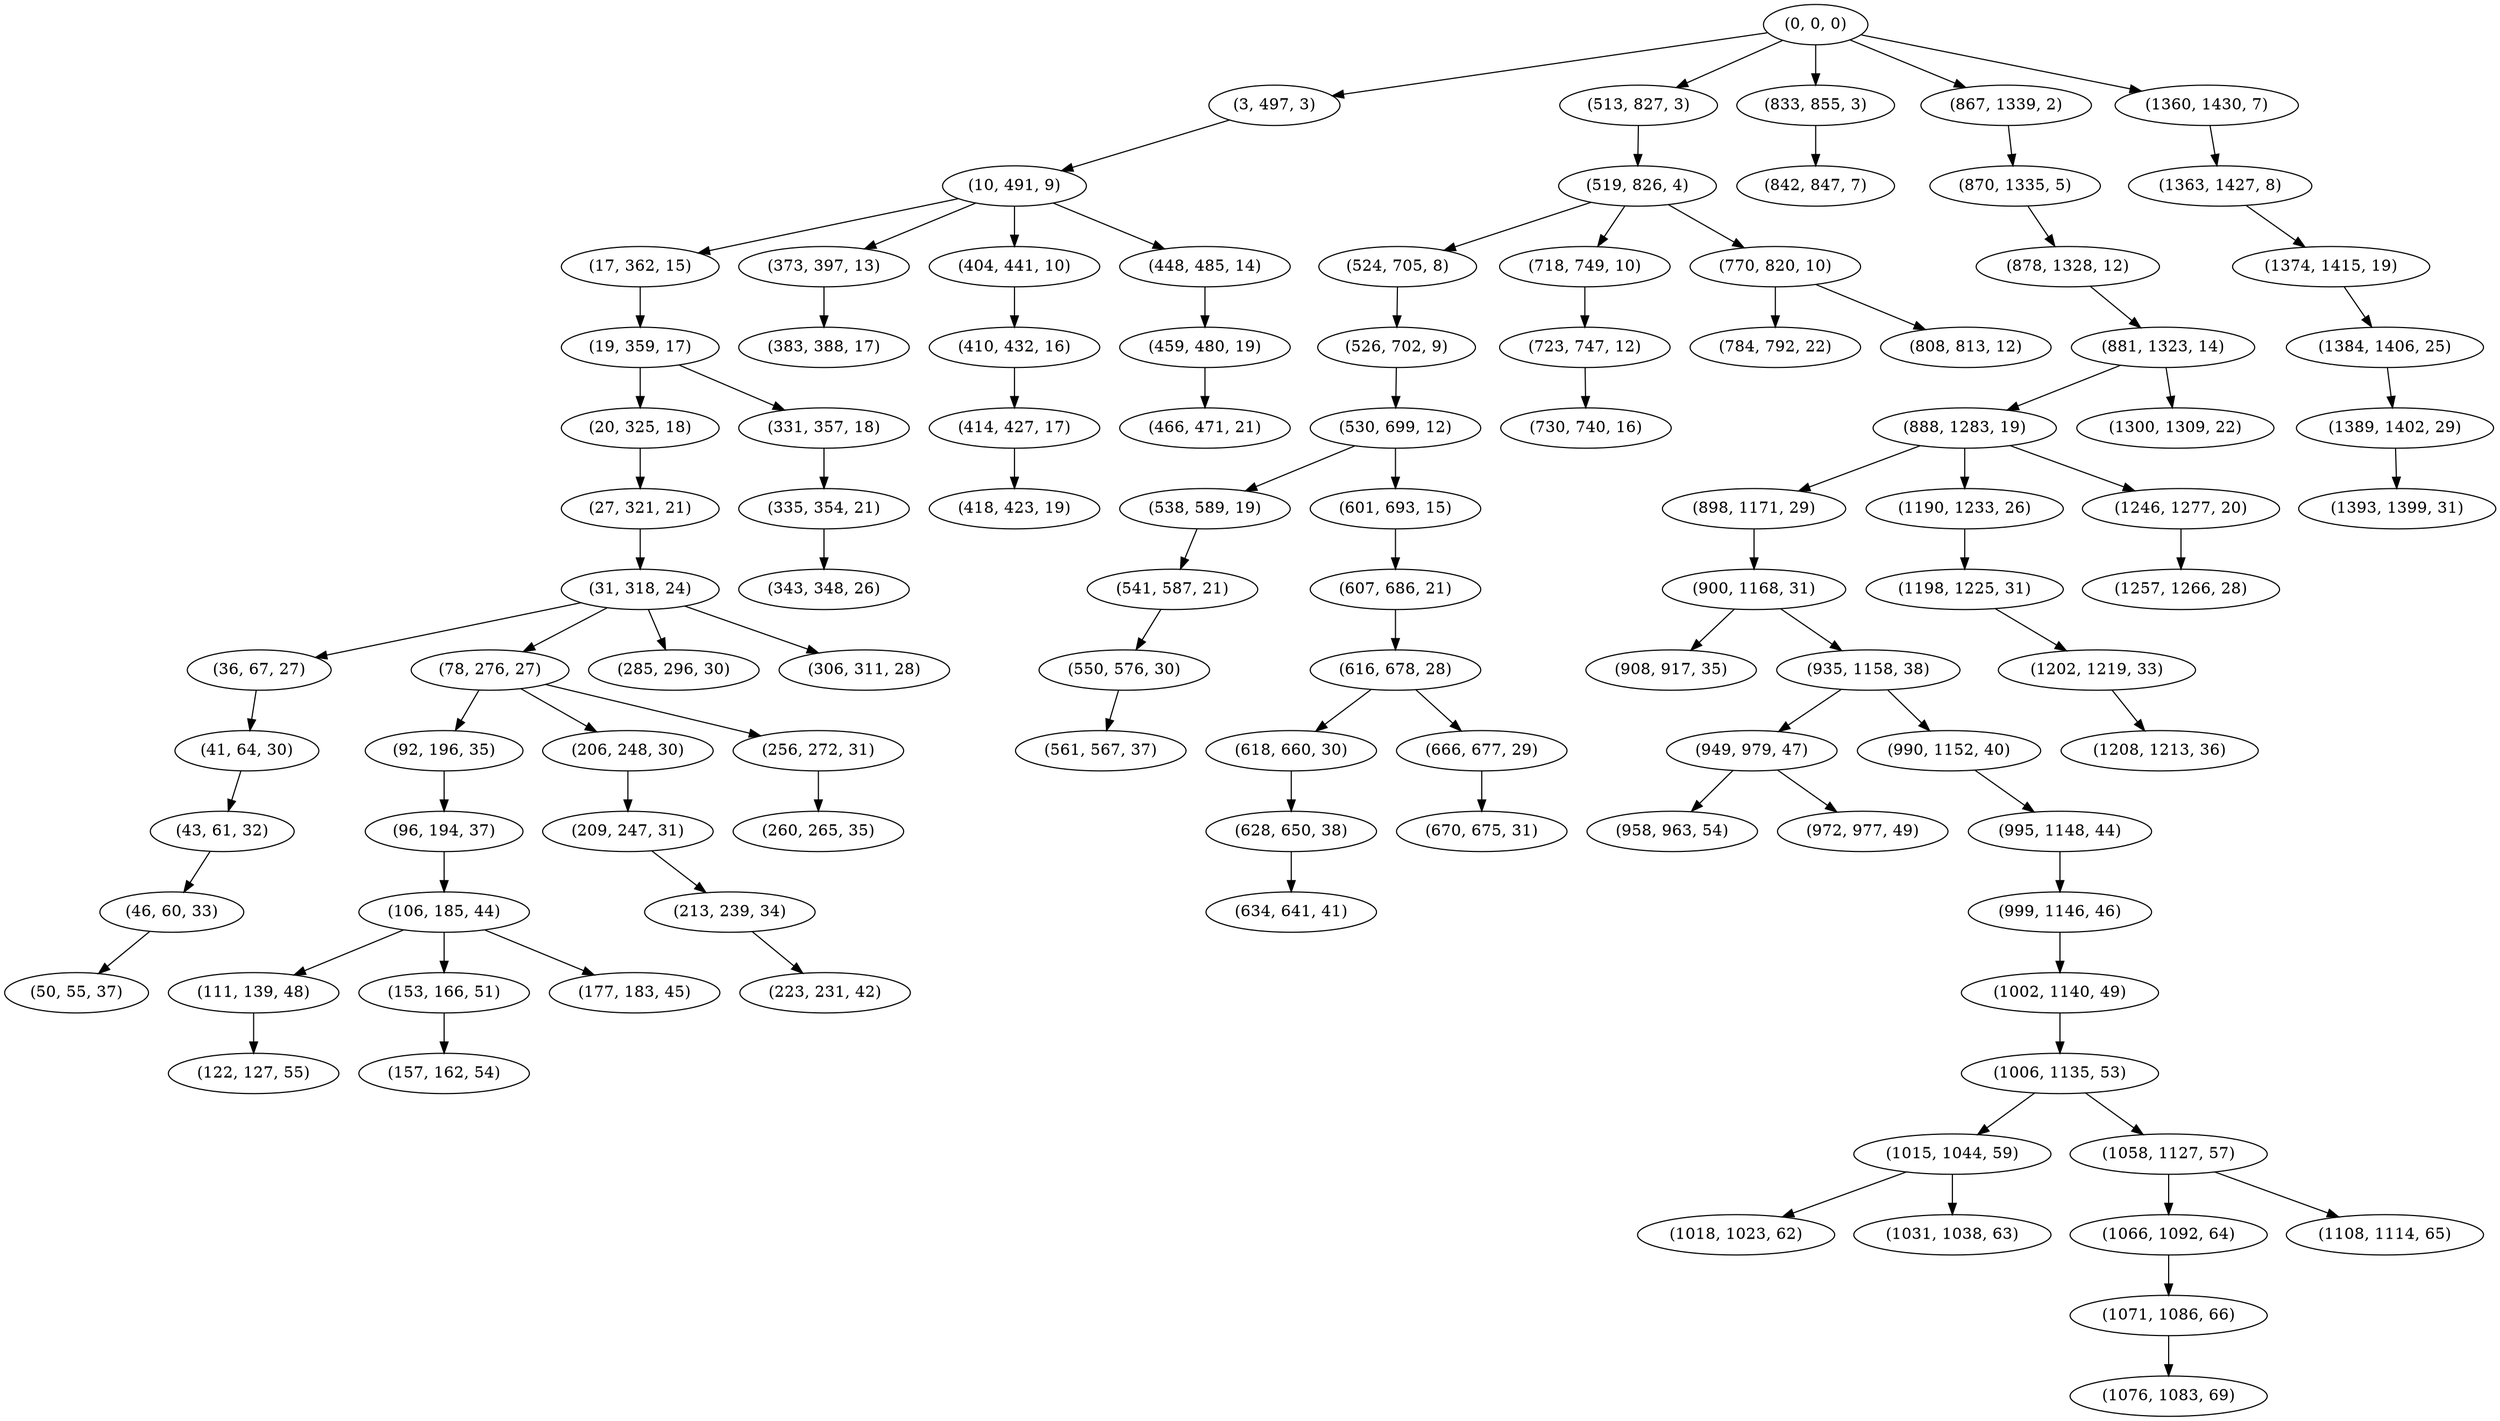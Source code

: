 digraph tree {
    "(0, 0, 0)";
    "(3, 497, 3)";
    "(10, 491, 9)";
    "(17, 362, 15)";
    "(19, 359, 17)";
    "(20, 325, 18)";
    "(27, 321, 21)";
    "(31, 318, 24)";
    "(36, 67, 27)";
    "(41, 64, 30)";
    "(43, 61, 32)";
    "(46, 60, 33)";
    "(50, 55, 37)";
    "(78, 276, 27)";
    "(92, 196, 35)";
    "(96, 194, 37)";
    "(106, 185, 44)";
    "(111, 139, 48)";
    "(122, 127, 55)";
    "(153, 166, 51)";
    "(157, 162, 54)";
    "(177, 183, 45)";
    "(206, 248, 30)";
    "(209, 247, 31)";
    "(213, 239, 34)";
    "(223, 231, 42)";
    "(256, 272, 31)";
    "(260, 265, 35)";
    "(285, 296, 30)";
    "(306, 311, 28)";
    "(331, 357, 18)";
    "(335, 354, 21)";
    "(343, 348, 26)";
    "(373, 397, 13)";
    "(383, 388, 17)";
    "(404, 441, 10)";
    "(410, 432, 16)";
    "(414, 427, 17)";
    "(418, 423, 19)";
    "(448, 485, 14)";
    "(459, 480, 19)";
    "(466, 471, 21)";
    "(513, 827, 3)";
    "(519, 826, 4)";
    "(524, 705, 8)";
    "(526, 702, 9)";
    "(530, 699, 12)";
    "(538, 589, 19)";
    "(541, 587, 21)";
    "(550, 576, 30)";
    "(561, 567, 37)";
    "(601, 693, 15)";
    "(607, 686, 21)";
    "(616, 678, 28)";
    "(618, 660, 30)";
    "(628, 650, 38)";
    "(634, 641, 41)";
    "(666, 677, 29)";
    "(670, 675, 31)";
    "(718, 749, 10)";
    "(723, 747, 12)";
    "(730, 740, 16)";
    "(770, 820, 10)";
    "(784, 792, 22)";
    "(808, 813, 12)";
    "(833, 855, 3)";
    "(842, 847, 7)";
    "(867, 1339, 2)";
    "(870, 1335, 5)";
    "(878, 1328, 12)";
    "(881, 1323, 14)";
    "(888, 1283, 19)";
    "(898, 1171, 29)";
    "(900, 1168, 31)";
    "(908, 917, 35)";
    "(935, 1158, 38)";
    "(949, 979, 47)";
    "(958, 963, 54)";
    "(972, 977, 49)";
    "(990, 1152, 40)";
    "(995, 1148, 44)";
    "(999, 1146, 46)";
    "(1002, 1140, 49)";
    "(1006, 1135, 53)";
    "(1015, 1044, 59)";
    "(1018, 1023, 62)";
    "(1031, 1038, 63)";
    "(1058, 1127, 57)";
    "(1066, 1092, 64)";
    "(1071, 1086, 66)";
    "(1076, 1083, 69)";
    "(1108, 1114, 65)";
    "(1190, 1233, 26)";
    "(1198, 1225, 31)";
    "(1202, 1219, 33)";
    "(1208, 1213, 36)";
    "(1246, 1277, 20)";
    "(1257, 1266, 28)";
    "(1300, 1309, 22)";
    "(1360, 1430, 7)";
    "(1363, 1427, 8)";
    "(1374, 1415, 19)";
    "(1384, 1406, 25)";
    "(1389, 1402, 29)";
    "(1393, 1399, 31)";
    "(0, 0, 0)" -> "(3, 497, 3)";
    "(0, 0, 0)" -> "(513, 827, 3)";
    "(0, 0, 0)" -> "(833, 855, 3)";
    "(0, 0, 0)" -> "(867, 1339, 2)";
    "(0, 0, 0)" -> "(1360, 1430, 7)";
    "(3, 497, 3)" -> "(10, 491, 9)";
    "(10, 491, 9)" -> "(17, 362, 15)";
    "(10, 491, 9)" -> "(373, 397, 13)";
    "(10, 491, 9)" -> "(404, 441, 10)";
    "(10, 491, 9)" -> "(448, 485, 14)";
    "(17, 362, 15)" -> "(19, 359, 17)";
    "(19, 359, 17)" -> "(20, 325, 18)";
    "(19, 359, 17)" -> "(331, 357, 18)";
    "(20, 325, 18)" -> "(27, 321, 21)";
    "(27, 321, 21)" -> "(31, 318, 24)";
    "(31, 318, 24)" -> "(36, 67, 27)";
    "(31, 318, 24)" -> "(78, 276, 27)";
    "(31, 318, 24)" -> "(285, 296, 30)";
    "(31, 318, 24)" -> "(306, 311, 28)";
    "(36, 67, 27)" -> "(41, 64, 30)";
    "(41, 64, 30)" -> "(43, 61, 32)";
    "(43, 61, 32)" -> "(46, 60, 33)";
    "(46, 60, 33)" -> "(50, 55, 37)";
    "(78, 276, 27)" -> "(92, 196, 35)";
    "(78, 276, 27)" -> "(206, 248, 30)";
    "(78, 276, 27)" -> "(256, 272, 31)";
    "(92, 196, 35)" -> "(96, 194, 37)";
    "(96, 194, 37)" -> "(106, 185, 44)";
    "(106, 185, 44)" -> "(111, 139, 48)";
    "(106, 185, 44)" -> "(153, 166, 51)";
    "(106, 185, 44)" -> "(177, 183, 45)";
    "(111, 139, 48)" -> "(122, 127, 55)";
    "(153, 166, 51)" -> "(157, 162, 54)";
    "(206, 248, 30)" -> "(209, 247, 31)";
    "(209, 247, 31)" -> "(213, 239, 34)";
    "(213, 239, 34)" -> "(223, 231, 42)";
    "(256, 272, 31)" -> "(260, 265, 35)";
    "(331, 357, 18)" -> "(335, 354, 21)";
    "(335, 354, 21)" -> "(343, 348, 26)";
    "(373, 397, 13)" -> "(383, 388, 17)";
    "(404, 441, 10)" -> "(410, 432, 16)";
    "(410, 432, 16)" -> "(414, 427, 17)";
    "(414, 427, 17)" -> "(418, 423, 19)";
    "(448, 485, 14)" -> "(459, 480, 19)";
    "(459, 480, 19)" -> "(466, 471, 21)";
    "(513, 827, 3)" -> "(519, 826, 4)";
    "(519, 826, 4)" -> "(524, 705, 8)";
    "(519, 826, 4)" -> "(718, 749, 10)";
    "(519, 826, 4)" -> "(770, 820, 10)";
    "(524, 705, 8)" -> "(526, 702, 9)";
    "(526, 702, 9)" -> "(530, 699, 12)";
    "(530, 699, 12)" -> "(538, 589, 19)";
    "(530, 699, 12)" -> "(601, 693, 15)";
    "(538, 589, 19)" -> "(541, 587, 21)";
    "(541, 587, 21)" -> "(550, 576, 30)";
    "(550, 576, 30)" -> "(561, 567, 37)";
    "(601, 693, 15)" -> "(607, 686, 21)";
    "(607, 686, 21)" -> "(616, 678, 28)";
    "(616, 678, 28)" -> "(618, 660, 30)";
    "(616, 678, 28)" -> "(666, 677, 29)";
    "(618, 660, 30)" -> "(628, 650, 38)";
    "(628, 650, 38)" -> "(634, 641, 41)";
    "(666, 677, 29)" -> "(670, 675, 31)";
    "(718, 749, 10)" -> "(723, 747, 12)";
    "(723, 747, 12)" -> "(730, 740, 16)";
    "(770, 820, 10)" -> "(784, 792, 22)";
    "(770, 820, 10)" -> "(808, 813, 12)";
    "(833, 855, 3)" -> "(842, 847, 7)";
    "(867, 1339, 2)" -> "(870, 1335, 5)";
    "(870, 1335, 5)" -> "(878, 1328, 12)";
    "(878, 1328, 12)" -> "(881, 1323, 14)";
    "(881, 1323, 14)" -> "(888, 1283, 19)";
    "(881, 1323, 14)" -> "(1300, 1309, 22)";
    "(888, 1283, 19)" -> "(898, 1171, 29)";
    "(888, 1283, 19)" -> "(1190, 1233, 26)";
    "(888, 1283, 19)" -> "(1246, 1277, 20)";
    "(898, 1171, 29)" -> "(900, 1168, 31)";
    "(900, 1168, 31)" -> "(908, 917, 35)";
    "(900, 1168, 31)" -> "(935, 1158, 38)";
    "(935, 1158, 38)" -> "(949, 979, 47)";
    "(935, 1158, 38)" -> "(990, 1152, 40)";
    "(949, 979, 47)" -> "(958, 963, 54)";
    "(949, 979, 47)" -> "(972, 977, 49)";
    "(990, 1152, 40)" -> "(995, 1148, 44)";
    "(995, 1148, 44)" -> "(999, 1146, 46)";
    "(999, 1146, 46)" -> "(1002, 1140, 49)";
    "(1002, 1140, 49)" -> "(1006, 1135, 53)";
    "(1006, 1135, 53)" -> "(1015, 1044, 59)";
    "(1006, 1135, 53)" -> "(1058, 1127, 57)";
    "(1015, 1044, 59)" -> "(1018, 1023, 62)";
    "(1015, 1044, 59)" -> "(1031, 1038, 63)";
    "(1058, 1127, 57)" -> "(1066, 1092, 64)";
    "(1058, 1127, 57)" -> "(1108, 1114, 65)";
    "(1066, 1092, 64)" -> "(1071, 1086, 66)";
    "(1071, 1086, 66)" -> "(1076, 1083, 69)";
    "(1190, 1233, 26)" -> "(1198, 1225, 31)";
    "(1198, 1225, 31)" -> "(1202, 1219, 33)";
    "(1202, 1219, 33)" -> "(1208, 1213, 36)";
    "(1246, 1277, 20)" -> "(1257, 1266, 28)";
    "(1360, 1430, 7)" -> "(1363, 1427, 8)";
    "(1363, 1427, 8)" -> "(1374, 1415, 19)";
    "(1374, 1415, 19)" -> "(1384, 1406, 25)";
    "(1384, 1406, 25)" -> "(1389, 1402, 29)";
    "(1389, 1402, 29)" -> "(1393, 1399, 31)";
}
